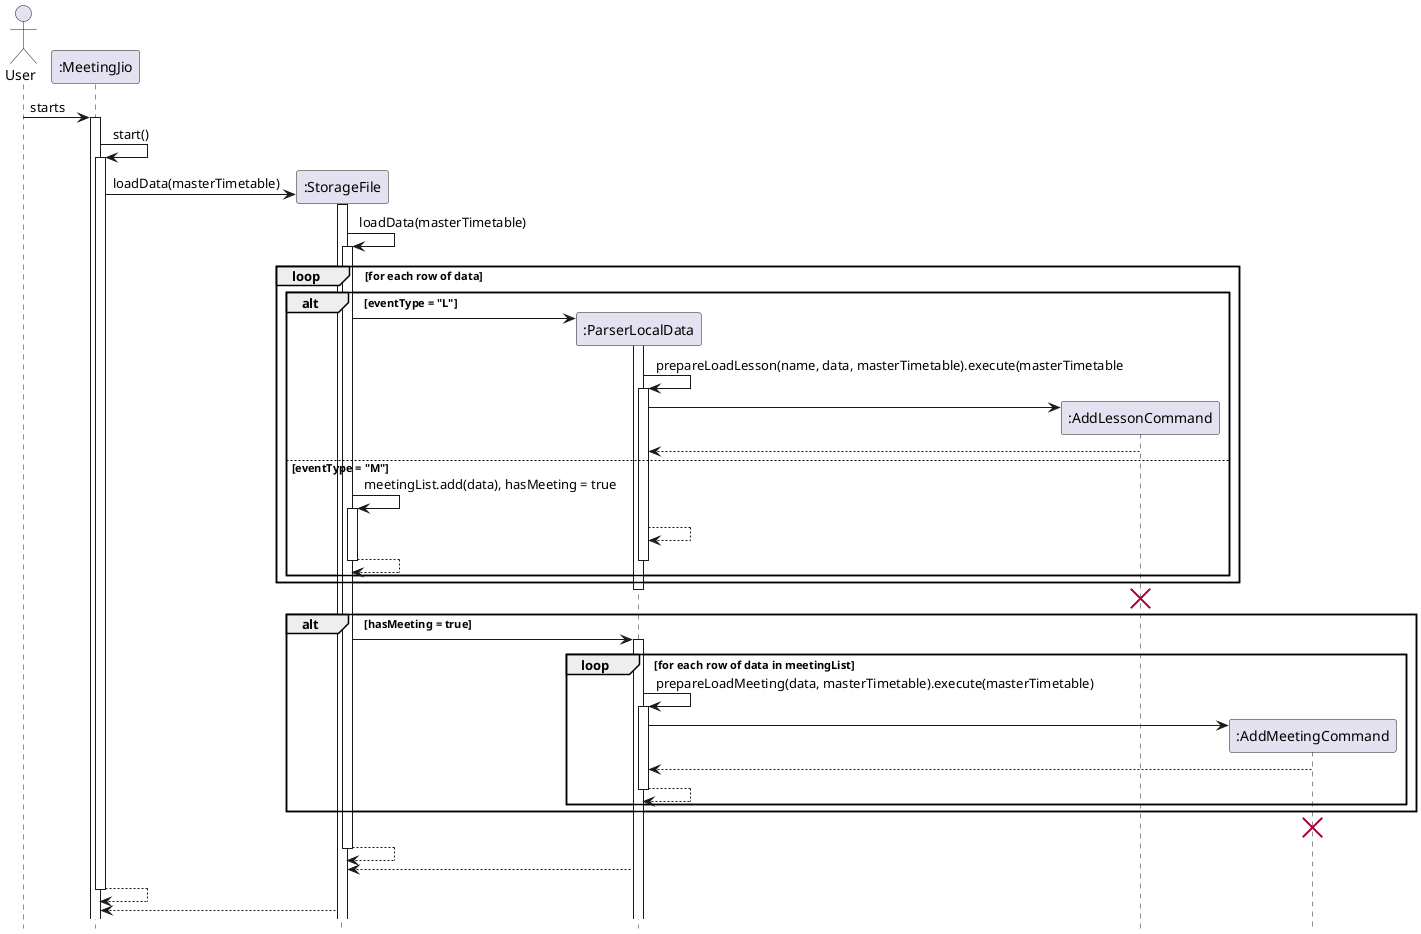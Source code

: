 @startuml
'https://plantuml.com/sequence-diagram

hide footbox
actor User

User -> ":MeetingJio" ++: starts
":MeetingJio" -> ":MeetingJio" ++:start()
create ":StorageFile"
":MeetingJio" -> ":StorageFile" ++: loadData(masterTimetable)
":StorageFile" -> ":StorageFile" ++: loadData(masterTimetable)
create ":ParserLocalData"
loop for each row of data
alt eventType = "L"
":StorageFile" -> ":ParserLocalData" ++:
":ParserLocalData" -> ":ParserLocalData" ++:prepareLoadLesson(name, data, masterTimetable).execute(masterTimetable
create ":AddLessonCommand"
":ParserLocalData" -> ":AddLessonCommand"
":AddLessonCommand" --> ":ParserLocalData"
deactivate ":AddLessonCommand"
else eventType = "M"
":StorageFile" -> ":StorageFile" ++: meetingList.add(data), hasMeeting = true
":ParserLocalData" --> ":ParserLocalData"
":StorageFile" --> ":StorageFile"
deactivate ":StorageFile"
deactivate ":ParserLocalData"
end
end
deactivate ":ParserLocalData"
destroy ":AddLessonCommand"
alt hasMeeting = true
":StorageFile" -> ":ParserLocalData" ++:
loop for each row of data in meetingList
":ParserLocalData" -> ":ParserLocalData" ++:prepareLoadMeeting(data, masterTimetable).execute(masterTimetable)
create ":AddMeetingCommand"
":ParserLocalData" -> ":AddMeetingCommand"
":AddMeetingCommand" --> ":ParserLocalData"
deactivate ":AddMeetingCommand"
":ParserLocalData" --> ":ParserLocalData"
deactivate ":ParserLocalData"
end
end
destroy ":AddMeetingCommand"
":StorageFile" --> ":StorageFile"
deactivate ":StorageFile"
":ParserLocalData" --> ":StorageFile"
":MeetingJio" --> ":MeetingJio"
deactivate ":MeetingJio"
":StorageFile" --> ":MeetingJio"
@enduml